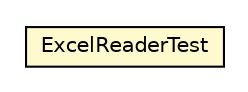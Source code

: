 #!/usr/local/bin/dot
#
# Class diagram 
# Generated by UMLGraph version R5_6_6-8-g8d7759 (http://www.umlgraph.org/)
#

digraph G {
	edge [fontname="Helvetica",fontsize=10,labelfontname="Helvetica",labelfontsize=10];
	node [fontname="Helvetica",fontsize=10,shape=plaintext];
	nodesep=0.25;
	ranksep=0.5;
	// org.dayatang.excel.ExcelReaderTest
	c25318 [label=<<table title="org.dayatang.excel.ExcelReaderTest" border="0" cellborder="1" cellspacing="0" cellpadding="2" port="p" bgcolor="lemonChiffon" href="./ExcelReaderTest.html">
		<tr><td><table border="0" cellspacing="0" cellpadding="1">
<tr><td align="center" balign="center"> ExcelReaderTest </td></tr>
		</table></td></tr>
		</table>>, URL="./ExcelReaderTest.html", fontname="Helvetica", fontcolor="black", fontsize=10.0];
}

